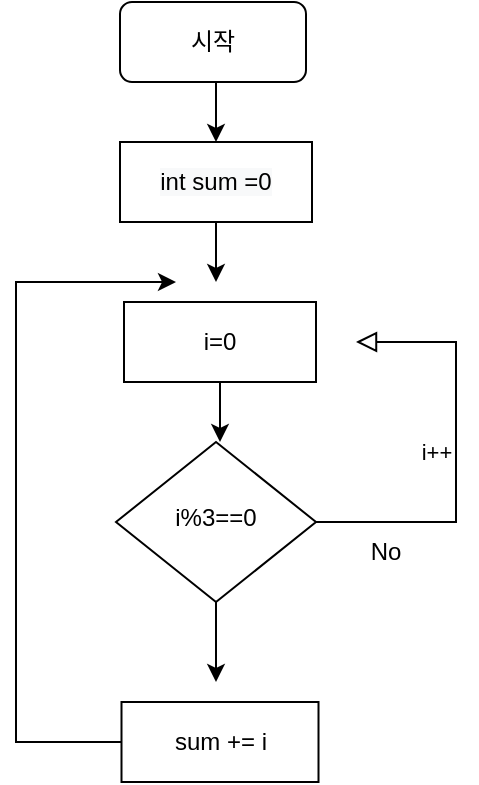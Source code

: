 <mxfile version="14.1.1" type="github">
  <diagram id="C5RBs43oDa-KdzZeNtuy" name="Page-1">
    <mxGraphModel dx="610" dy="1702" grid="1" gridSize="10" guides="1" tooltips="1" connect="1" arrows="1" fold="1" page="1" pageScale="1" pageWidth="827" pageHeight="1169" math="0" shadow="0">
      <root>
        <mxCell id="WIyWlLk6GJQsqaUBKTNV-0" />
        <mxCell id="WIyWlLk6GJQsqaUBKTNV-1" parent="WIyWlLk6GJQsqaUBKTNV-0" />
        <mxCell id="WIyWlLk6GJQsqaUBKTNV-5" value="i++" style="edgeStyle=orthogonalEdgeStyle;rounded=0;html=1;jettySize=auto;orthogonalLoop=1;fontSize=11;endArrow=block;endFill=0;endSize=8;strokeWidth=1;shadow=0;labelBackgroundColor=none;" parent="WIyWlLk6GJQsqaUBKTNV-1" source="WIyWlLk6GJQsqaUBKTNV-6" edge="1">
          <mxGeometry y="10" relative="1" as="geometry">
            <mxPoint as="offset" />
            <mxPoint x="290" y="100" as="targetPoint" />
            <Array as="points">
              <mxPoint x="340" y="190" />
              <mxPoint x="340" y="100" />
            </Array>
          </mxGeometry>
        </mxCell>
        <mxCell id="N4BFT5VjWURN_LbGbkVQ-47" style="edgeStyle=orthogonalEdgeStyle;rounded=0;orthogonalLoop=1;jettySize=auto;html=1;exitX=0.5;exitY=1;exitDx=0;exitDy=0;" edge="1" parent="WIyWlLk6GJQsqaUBKTNV-1" source="WIyWlLk6GJQsqaUBKTNV-6">
          <mxGeometry relative="1" as="geometry">
            <mxPoint x="220" y="270" as="targetPoint" />
          </mxGeometry>
        </mxCell>
        <mxCell id="WIyWlLk6GJQsqaUBKTNV-6" value="i%3==0" style="rhombus;whiteSpace=wrap;html=1;shadow=0;fontFamily=Helvetica;fontSize=12;align=center;strokeWidth=1;spacing=6;spacingTop=-4;" parent="WIyWlLk6GJQsqaUBKTNV-1" vertex="1">
          <mxGeometry x="170" y="150" width="100" height="80" as="geometry" />
        </mxCell>
        <mxCell id="N4BFT5VjWURN_LbGbkVQ-31" style="edgeStyle=orthogonalEdgeStyle;rounded=0;orthogonalLoop=1;jettySize=auto;html=1;exitX=0;exitY=0.5;exitDx=0;exitDy=0;" edge="1" parent="WIyWlLk6GJQsqaUBKTNV-1" source="N4BFT5VjWURN_LbGbkVQ-0">
          <mxGeometry relative="1" as="geometry">
            <mxPoint x="200" y="70" as="targetPoint" />
            <Array as="points">
              <mxPoint x="120" y="300" />
              <mxPoint x="120" y="70" />
            </Array>
          </mxGeometry>
        </mxCell>
        <mxCell id="N4BFT5VjWURN_LbGbkVQ-0" value="sum += i" style="rounded=0;whiteSpace=wrap;html=1;" vertex="1" parent="WIyWlLk6GJQsqaUBKTNV-1">
          <mxGeometry x="172.75" y="280" width="98.5" height="40" as="geometry" />
        </mxCell>
        <mxCell id="N4BFT5VjWURN_LbGbkVQ-51" style="edgeStyle=orthogonalEdgeStyle;rounded=0;orthogonalLoop=1;jettySize=auto;html=1;exitX=0.5;exitY=1;exitDx=0;exitDy=0;" edge="1" parent="WIyWlLk6GJQsqaUBKTNV-1" source="N4BFT5VjWURN_LbGbkVQ-6">
          <mxGeometry relative="1" as="geometry">
            <mxPoint x="220" y="70" as="targetPoint" />
          </mxGeometry>
        </mxCell>
        <mxCell id="N4BFT5VjWURN_LbGbkVQ-6" value="&#xa;&#xa;&lt;span style=&quot;color: rgb(0, 0, 0); font-family: helvetica; font-size: 12px; font-style: normal; font-weight: 400; letter-spacing: normal; text-align: center; text-indent: 0px; text-transform: none; word-spacing: 0px; background-color: rgb(248, 249, 250); display: inline; float: none;&quot;&gt;int sum =0&lt;/span&gt;&#xa;&#xa;" style="rounded=0;whiteSpace=wrap;html=1;" vertex="1" parent="WIyWlLk6GJQsqaUBKTNV-1">
          <mxGeometry x="172" width="96" height="40" as="geometry" />
        </mxCell>
        <mxCell id="N4BFT5VjWURN_LbGbkVQ-17" style="edgeStyle=orthogonalEdgeStyle;rounded=0;orthogonalLoop=1;jettySize=auto;html=1;exitX=0.5;exitY=1;exitDx=0;exitDy=0;" edge="1" parent="WIyWlLk6GJQsqaUBKTNV-1" source="N4BFT5VjWURN_LbGbkVQ-13">
          <mxGeometry relative="1" as="geometry">
            <mxPoint x="222" y="150" as="targetPoint" />
          </mxGeometry>
        </mxCell>
        <mxCell id="N4BFT5VjWURN_LbGbkVQ-13" value="i=0" style="rounded=0;whiteSpace=wrap;html=1;" vertex="1" parent="WIyWlLk6GJQsqaUBKTNV-1">
          <mxGeometry x="174" y="80" width="96" height="40" as="geometry" />
        </mxCell>
        <mxCell id="N4BFT5VjWURN_LbGbkVQ-49" style="edgeStyle=orthogonalEdgeStyle;rounded=0;orthogonalLoop=1;jettySize=auto;html=1;exitX=0.5;exitY=1;exitDx=0;exitDy=0;entryX=0.5;entryY=0;entryDx=0;entryDy=0;" edge="1" parent="WIyWlLk6GJQsqaUBKTNV-1" source="N4BFT5VjWURN_LbGbkVQ-18" target="N4BFT5VjWURN_LbGbkVQ-6">
          <mxGeometry relative="1" as="geometry" />
        </mxCell>
        <mxCell id="N4BFT5VjWURN_LbGbkVQ-18" value="시작" style="rounded=1;whiteSpace=wrap;html=1;" vertex="1" parent="WIyWlLk6GJQsqaUBKTNV-1">
          <mxGeometry x="172" y="-70" width="93" height="40" as="geometry" />
        </mxCell>
        <mxCell id="N4BFT5VjWURN_LbGbkVQ-30" value="No" style="text;html=1;strokeColor=none;fillColor=none;align=center;verticalAlign=middle;whiteSpace=wrap;rounded=0;" vertex="1" parent="WIyWlLk6GJQsqaUBKTNV-1">
          <mxGeometry x="290" y="200" width="30" height="10" as="geometry" />
        </mxCell>
      </root>
    </mxGraphModel>
  </diagram>
</mxfile>
